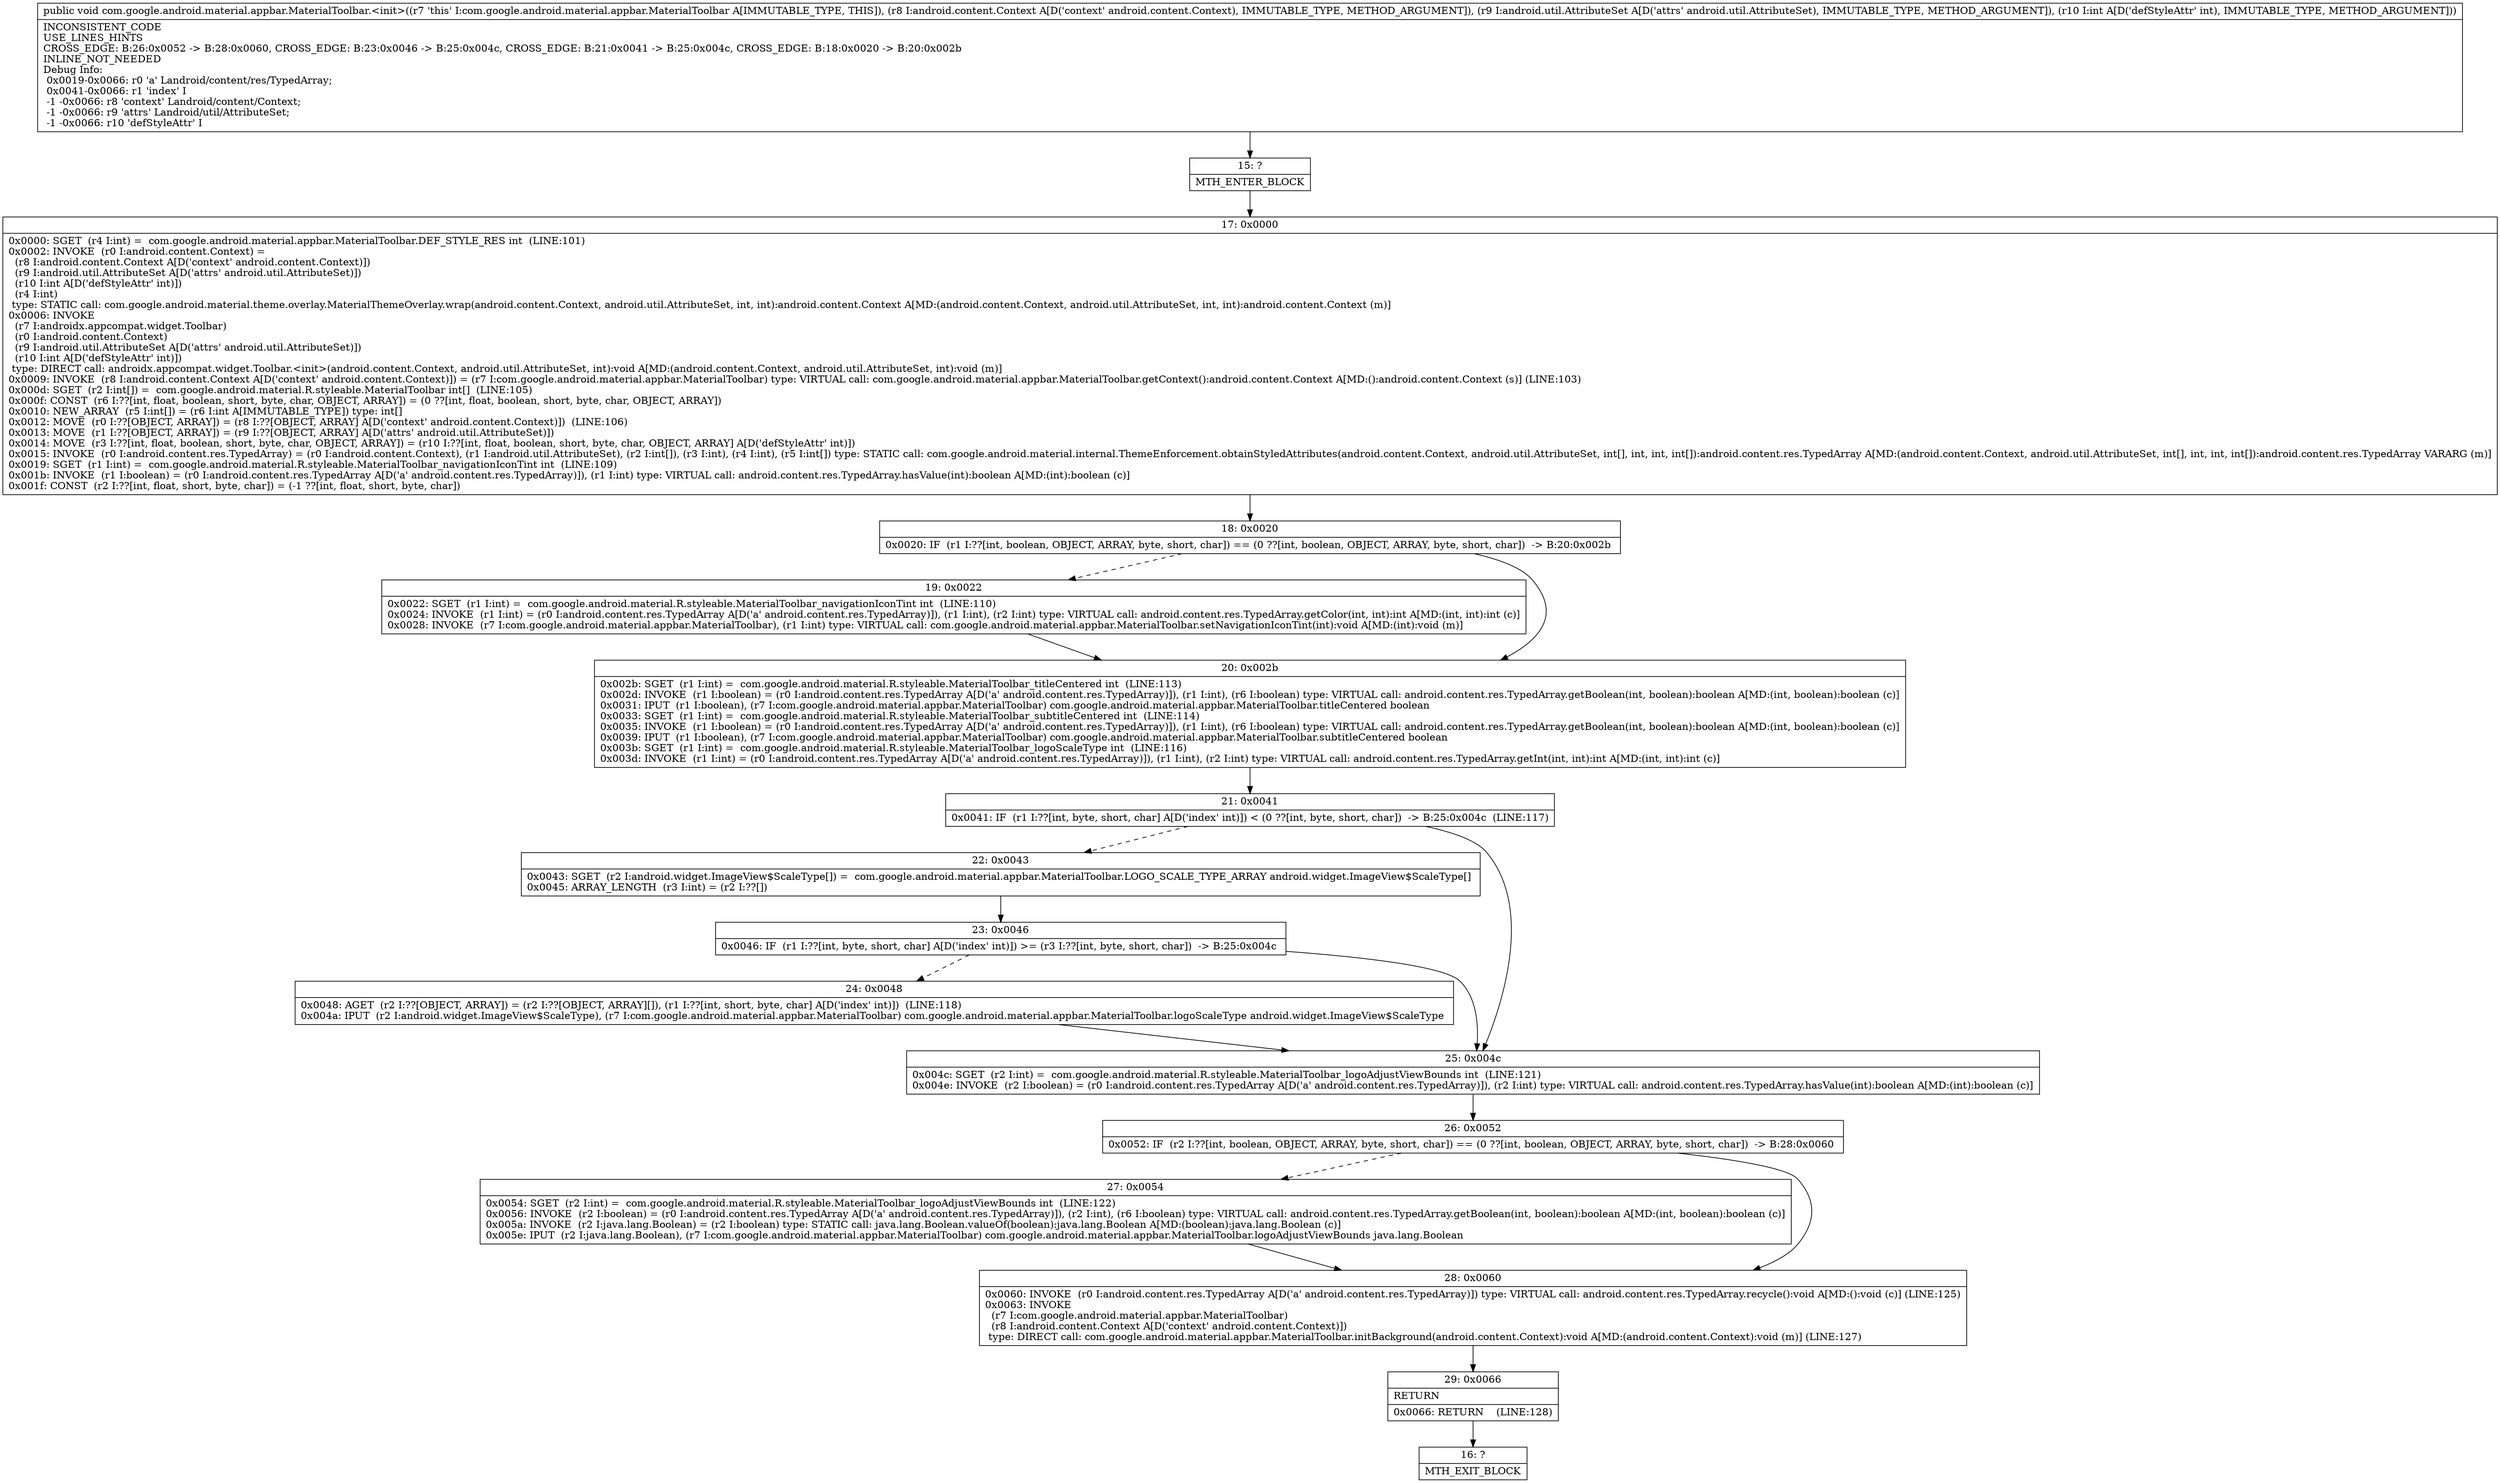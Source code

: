 digraph "CFG forcom.google.android.material.appbar.MaterialToolbar.\<init\>(Landroid\/content\/Context;Landroid\/util\/AttributeSet;I)V" {
Node_15 [shape=record,label="{15\:\ ?|MTH_ENTER_BLOCK\l}"];
Node_17 [shape=record,label="{17\:\ 0x0000|0x0000: SGET  (r4 I:int) =  com.google.android.material.appbar.MaterialToolbar.DEF_STYLE_RES int  (LINE:101)\l0x0002: INVOKE  (r0 I:android.content.Context) = \l  (r8 I:android.content.Context A[D('context' android.content.Context)])\l  (r9 I:android.util.AttributeSet A[D('attrs' android.util.AttributeSet)])\l  (r10 I:int A[D('defStyleAttr' int)])\l  (r4 I:int)\l type: STATIC call: com.google.android.material.theme.overlay.MaterialThemeOverlay.wrap(android.content.Context, android.util.AttributeSet, int, int):android.content.Context A[MD:(android.content.Context, android.util.AttributeSet, int, int):android.content.Context (m)]\l0x0006: INVOKE  \l  (r7 I:androidx.appcompat.widget.Toolbar)\l  (r0 I:android.content.Context)\l  (r9 I:android.util.AttributeSet A[D('attrs' android.util.AttributeSet)])\l  (r10 I:int A[D('defStyleAttr' int)])\l type: DIRECT call: androidx.appcompat.widget.Toolbar.\<init\>(android.content.Context, android.util.AttributeSet, int):void A[MD:(android.content.Context, android.util.AttributeSet, int):void (m)]\l0x0009: INVOKE  (r8 I:android.content.Context A[D('context' android.content.Context)]) = (r7 I:com.google.android.material.appbar.MaterialToolbar) type: VIRTUAL call: com.google.android.material.appbar.MaterialToolbar.getContext():android.content.Context A[MD:():android.content.Context (s)] (LINE:103)\l0x000d: SGET  (r2 I:int[]) =  com.google.android.material.R.styleable.MaterialToolbar int[]  (LINE:105)\l0x000f: CONST  (r6 I:??[int, float, boolean, short, byte, char, OBJECT, ARRAY]) = (0 ??[int, float, boolean, short, byte, char, OBJECT, ARRAY]) \l0x0010: NEW_ARRAY  (r5 I:int[]) = (r6 I:int A[IMMUTABLE_TYPE]) type: int[] \l0x0012: MOVE  (r0 I:??[OBJECT, ARRAY]) = (r8 I:??[OBJECT, ARRAY] A[D('context' android.content.Context)])  (LINE:106)\l0x0013: MOVE  (r1 I:??[OBJECT, ARRAY]) = (r9 I:??[OBJECT, ARRAY] A[D('attrs' android.util.AttributeSet)]) \l0x0014: MOVE  (r3 I:??[int, float, boolean, short, byte, char, OBJECT, ARRAY]) = (r10 I:??[int, float, boolean, short, byte, char, OBJECT, ARRAY] A[D('defStyleAttr' int)]) \l0x0015: INVOKE  (r0 I:android.content.res.TypedArray) = (r0 I:android.content.Context), (r1 I:android.util.AttributeSet), (r2 I:int[]), (r3 I:int), (r4 I:int), (r5 I:int[]) type: STATIC call: com.google.android.material.internal.ThemeEnforcement.obtainStyledAttributes(android.content.Context, android.util.AttributeSet, int[], int, int, int[]):android.content.res.TypedArray A[MD:(android.content.Context, android.util.AttributeSet, int[], int, int, int[]):android.content.res.TypedArray VARARG (m)]\l0x0019: SGET  (r1 I:int) =  com.google.android.material.R.styleable.MaterialToolbar_navigationIconTint int  (LINE:109)\l0x001b: INVOKE  (r1 I:boolean) = (r0 I:android.content.res.TypedArray A[D('a' android.content.res.TypedArray)]), (r1 I:int) type: VIRTUAL call: android.content.res.TypedArray.hasValue(int):boolean A[MD:(int):boolean (c)]\l0x001f: CONST  (r2 I:??[int, float, short, byte, char]) = (\-1 ??[int, float, short, byte, char]) \l}"];
Node_18 [shape=record,label="{18\:\ 0x0020|0x0020: IF  (r1 I:??[int, boolean, OBJECT, ARRAY, byte, short, char]) == (0 ??[int, boolean, OBJECT, ARRAY, byte, short, char])  \-\> B:20:0x002b \l}"];
Node_19 [shape=record,label="{19\:\ 0x0022|0x0022: SGET  (r1 I:int) =  com.google.android.material.R.styleable.MaterialToolbar_navigationIconTint int  (LINE:110)\l0x0024: INVOKE  (r1 I:int) = (r0 I:android.content.res.TypedArray A[D('a' android.content.res.TypedArray)]), (r1 I:int), (r2 I:int) type: VIRTUAL call: android.content.res.TypedArray.getColor(int, int):int A[MD:(int, int):int (c)]\l0x0028: INVOKE  (r7 I:com.google.android.material.appbar.MaterialToolbar), (r1 I:int) type: VIRTUAL call: com.google.android.material.appbar.MaterialToolbar.setNavigationIconTint(int):void A[MD:(int):void (m)]\l}"];
Node_20 [shape=record,label="{20\:\ 0x002b|0x002b: SGET  (r1 I:int) =  com.google.android.material.R.styleable.MaterialToolbar_titleCentered int  (LINE:113)\l0x002d: INVOKE  (r1 I:boolean) = (r0 I:android.content.res.TypedArray A[D('a' android.content.res.TypedArray)]), (r1 I:int), (r6 I:boolean) type: VIRTUAL call: android.content.res.TypedArray.getBoolean(int, boolean):boolean A[MD:(int, boolean):boolean (c)]\l0x0031: IPUT  (r1 I:boolean), (r7 I:com.google.android.material.appbar.MaterialToolbar) com.google.android.material.appbar.MaterialToolbar.titleCentered boolean \l0x0033: SGET  (r1 I:int) =  com.google.android.material.R.styleable.MaterialToolbar_subtitleCentered int  (LINE:114)\l0x0035: INVOKE  (r1 I:boolean) = (r0 I:android.content.res.TypedArray A[D('a' android.content.res.TypedArray)]), (r1 I:int), (r6 I:boolean) type: VIRTUAL call: android.content.res.TypedArray.getBoolean(int, boolean):boolean A[MD:(int, boolean):boolean (c)]\l0x0039: IPUT  (r1 I:boolean), (r7 I:com.google.android.material.appbar.MaterialToolbar) com.google.android.material.appbar.MaterialToolbar.subtitleCentered boolean \l0x003b: SGET  (r1 I:int) =  com.google.android.material.R.styleable.MaterialToolbar_logoScaleType int  (LINE:116)\l0x003d: INVOKE  (r1 I:int) = (r0 I:android.content.res.TypedArray A[D('a' android.content.res.TypedArray)]), (r1 I:int), (r2 I:int) type: VIRTUAL call: android.content.res.TypedArray.getInt(int, int):int A[MD:(int, int):int (c)]\l}"];
Node_21 [shape=record,label="{21\:\ 0x0041|0x0041: IF  (r1 I:??[int, byte, short, char] A[D('index' int)]) \< (0 ??[int, byte, short, char])  \-\> B:25:0x004c  (LINE:117)\l}"];
Node_22 [shape=record,label="{22\:\ 0x0043|0x0043: SGET  (r2 I:android.widget.ImageView$ScaleType[]) =  com.google.android.material.appbar.MaterialToolbar.LOGO_SCALE_TYPE_ARRAY android.widget.ImageView$ScaleType[] \l0x0045: ARRAY_LENGTH  (r3 I:int) = (r2 I:??[]) \l}"];
Node_23 [shape=record,label="{23\:\ 0x0046|0x0046: IF  (r1 I:??[int, byte, short, char] A[D('index' int)]) \>= (r3 I:??[int, byte, short, char])  \-\> B:25:0x004c \l}"];
Node_24 [shape=record,label="{24\:\ 0x0048|0x0048: AGET  (r2 I:??[OBJECT, ARRAY]) = (r2 I:??[OBJECT, ARRAY][]), (r1 I:??[int, short, byte, char] A[D('index' int)])  (LINE:118)\l0x004a: IPUT  (r2 I:android.widget.ImageView$ScaleType), (r7 I:com.google.android.material.appbar.MaterialToolbar) com.google.android.material.appbar.MaterialToolbar.logoScaleType android.widget.ImageView$ScaleType \l}"];
Node_25 [shape=record,label="{25\:\ 0x004c|0x004c: SGET  (r2 I:int) =  com.google.android.material.R.styleable.MaterialToolbar_logoAdjustViewBounds int  (LINE:121)\l0x004e: INVOKE  (r2 I:boolean) = (r0 I:android.content.res.TypedArray A[D('a' android.content.res.TypedArray)]), (r2 I:int) type: VIRTUAL call: android.content.res.TypedArray.hasValue(int):boolean A[MD:(int):boolean (c)]\l}"];
Node_26 [shape=record,label="{26\:\ 0x0052|0x0052: IF  (r2 I:??[int, boolean, OBJECT, ARRAY, byte, short, char]) == (0 ??[int, boolean, OBJECT, ARRAY, byte, short, char])  \-\> B:28:0x0060 \l}"];
Node_27 [shape=record,label="{27\:\ 0x0054|0x0054: SGET  (r2 I:int) =  com.google.android.material.R.styleable.MaterialToolbar_logoAdjustViewBounds int  (LINE:122)\l0x0056: INVOKE  (r2 I:boolean) = (r0 I:android.content.res.TypedArray A[D('a' android.content.res.TypedArray)]), (r2 I:int), (r6 I:boolean) type: VIRTUAL call: android.content.res.TypedArray.getBoolean(int, boolean):boolean A[MD:(int, boolean):boolean (c)]\l0x005a: INVOKE  (r2 I:java.lang.Boolean) = (r2 I:boolean) type: STATIC call: java.lang.Boolean.valueOf(boolean):java.lang.Boolean A[MD:(boolean):java.lang.Boolean (c)]\l0x005e: IPUT  (r2 I:java.lang.Boolean), (r7 I:com.google.android.material.appbar.MaterialToolbar) com.google.android.material.appbar.MaterialToolbar.logoAdjustViewBounds java.lang.Boolean \l}"];
Node_28 [shape=record,label="{28\:\ 0x0060|0x0060: INVOKE  (r0 I:android.content.res.TypedArray A[D('a' android.content.res.TypedArray)]) type: VIRTUAL call: android.content.res.TypedArray.recycle():void A[MD:():void (c)] (LINE:125)\l0x0063: INVOKE  \l  (r7 I:com.google.android.material.appbar.MaterialToolbar)\l  (r8 I:android.content.Context A[D('context' android.content.Context)])\l type: DIRECT call: com.google.android.material.appbar.MaterialToolbar.initBackground(android.content.Context):void A[MD:(android.content.Context):void (m)] (LINE:127)\l}"];
Node_29 [shape=record,label="{29\:\ 0x0066|RETURN\l|0x0066: RETURN    (LINE:128)\l}"];
Node_16 [shape=record,label="{16\:\ ?|MTH_EXIT_BLOCK\l}"];
MethodNode[shape=record,label="{public void com.google.android.material.appbar.MaterialToolbar.\<init\>((r7 'this' I:com.google.android.material.appbar.MaterialToolbar A[IMMUTABLE_TYPE, THIS]), (r8 I:android.content.Context A[D('context' android.content.Context), IMMUTABLE_TYPE, METHOD_ARGUMENT]), (r9 I:android.util.AttributeSet A[D('attrs' android.util.AttributeSet), IMMUTABLE_TYPE, METHOD_ARGUMENT]), (r10 I:int A[D('defStyleAttr' int), IMMUTABLE_TYPE, METHOD_ARGUMENT]))  | INCONSISTENT_CODE\lUSE_LINES_HINTS\lCROSS_EDGE: B:26:0x0052 \-\> B:28:0x0060, CROSS_EDGE: B:23:0x0046 \-\> B:25:0x004c, CROSS_EDGE: B:21:0x0041 \-\> B:25:0x004c, CROSS_EDGE: B:18:0x0020 \-\> B:20:0x002b\lINLINE_NOT_NEEDED\lDebug Info:\l  0x0019\-0x0066: r0 'a' Landroid\/content\/res\/TypedArray;\l  0x0041\-0x0066: r1 'index' I\l  \-1 \-0x0066: r8 'context' Landroid\/content\/Context;\l  \-1 \-0x0066: r9 'attrs' Landroid\/util\/AttributeSet;\l  \-1 \-0x0066: r10 'defStyleAttr' I\l}"];
MethodNode -> Node_15;Node_15 -> Node_17;
Node_17 -> Node_18;
Node_18 -> Node_19[style=dashed];
Node_18 -> Node_20;
Node_19 -> Node_20;
Node_20 -> Node_21;
Node_21 -> Node_22[style=dashed];
Node_21 -> Node_25;
Node_22 -> Node_23;
Node_23 -> Node_24[style=dashed];
Node_23 -> Node_25;
Node_24 -> Node_25;
Node_25 -> Node_26;
Node_26 -> Node_27[style=dashed];
Node_26 -> Node_28;
Node_27 -> Node_28;
Node_28 -> Node_29;
Node_29 -> Node_16;
}

